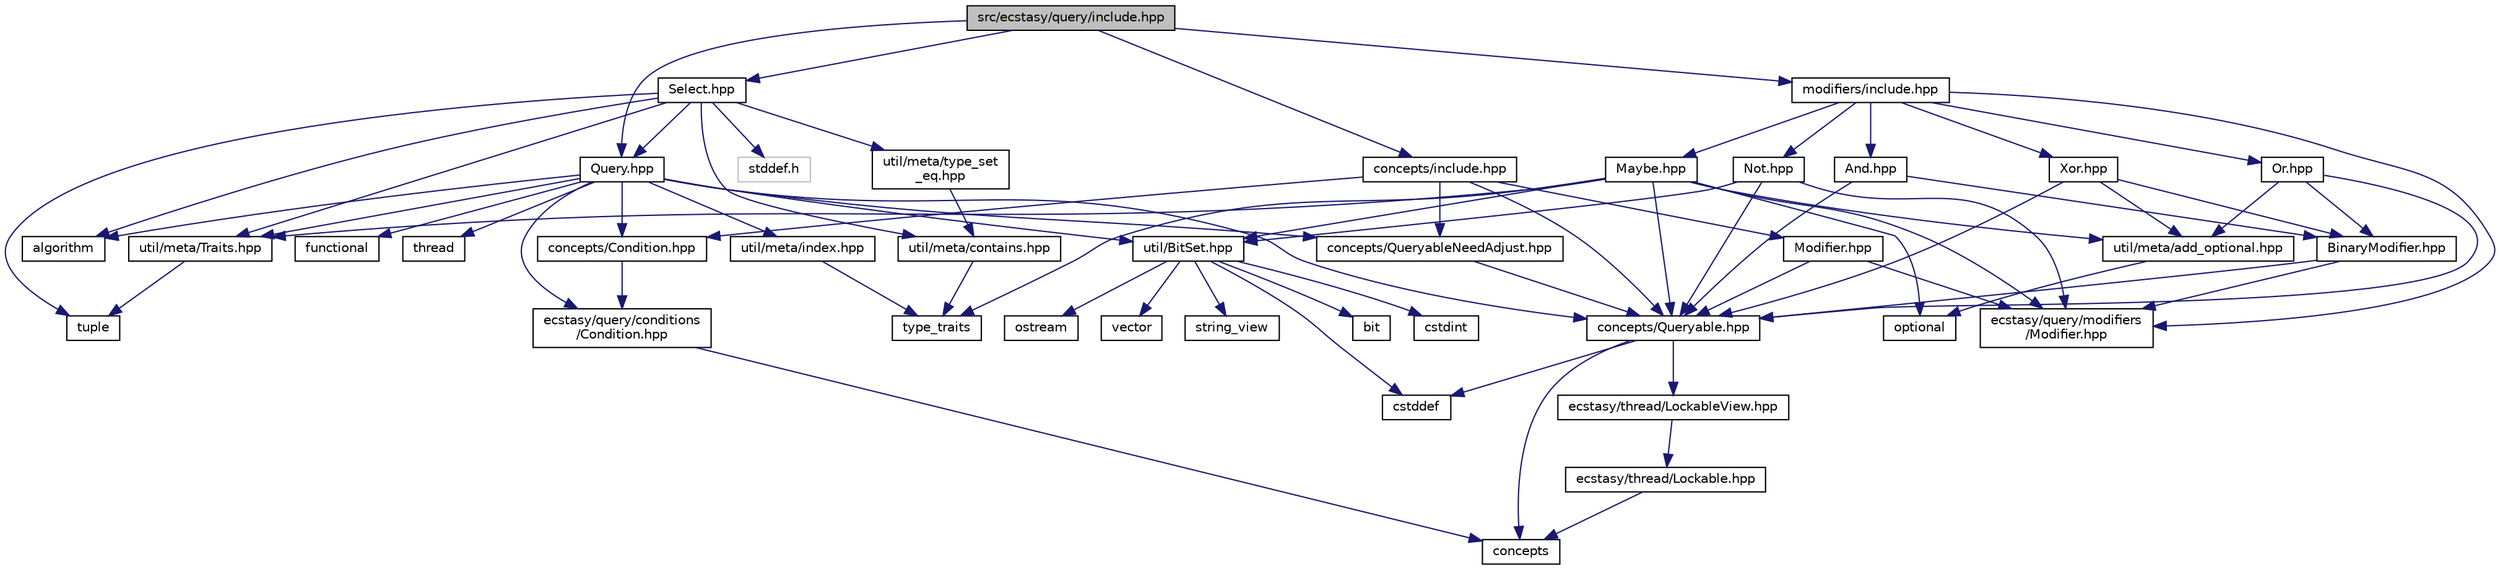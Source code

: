 digraph "src/ecstasy/query/include.hpp"
{
 // LATEX_PDF_SIZE
  edge [fontname="Helvetica",fontsize="10",labelfontname="Helvetica",labelfontsize="10"];
  node [fontname="Helvetica",fontsize="10",shape=record];
  Node1 [label="src/ecstasy/query/include.hpp",height=0.2,width=0.4,color="black", fillcolor="grey75", style="filled", fontcolor="black",tooltip=" "];
  Node1 -> Node2 [color="midnightblue",fontsize="10",style="solid",fontname="Helvetica"];
  Node2 [label="Query.hpp",height=0.2,width=0.4,color="black", fillcolor="white", style="filled",URL="$_query_8hpp.html",tooltip=" "];
  Node2 -> Node3 [color="midnightblue",fontsize="10",style="solid",fontname="Helvetica"];
  Node3 [label="algorithm",height=0.2,width=0.4,color="black", fillcolor="white", style="filled",URL="/home/runner/work/ecstasy/ecstasy/doc/external/cppreference-doxygen-web.tag.xml$cpp/header/algorithm.html",tooltip=" "];
  Node2 -> Node4 [color="midnightblue",fontsize="10",style="solid",fontname="Helvetica"];
  Node4 [label="functional",height=0.2,width=0.4,color="black", fillcolor="white", style="filled",URL="/home/runner/work/ecstasy/ecstasy/doc/external/cppreference-doxygen-web.tag.xml$cpp/header/functional.html",tooltip=" "];
  Node2 -> Node5 [color="midnightblue",fontsize="10",style="solid",fontname="Helvetica"];
  Node5 [label="thread",height=0.2,width=0.4,color="black", fillcolor="white", style="filled",URL="/home/runner/work/ecstasy/ecstasy/doc/external/cppreference-doxygen-web.tag.xml$cpp/header/thread.html",tooltip=" "];
  Node2 -> Node6 [color="midnightblue",fontsize="10",style="solid",fontname="Helvetica"];
  Node6 [label="concepts/Condition.hpp",height=0.2,width=0.4,color="black", fillcolor="white", style="filled",URL="$concepts_2_condition_8hpp.html",tooltip=" "];
  Node6 -> Node7 [color="midnightblue",fontsize="10",style="solid",fontname="Helvetica"];
  Node7 [label="ecstasy/query/conditions\l/Condition.hpp",height=0.2,width=0.4,color="black", fillcolor="white", style="filled",URL="$conditions_2_condition_8hpp.html",tooltip=" "];
  Node7 -> Node8 [color="midnightblue",fontsize="10",style="solid",fontname="Helvetica"];
  Node8 [label="concepts",height=0.2,width=0.4,color="black", fillcolor="white", style="filled",URL="/home/runner/work/ecstasy/ecstasy/doc/external/cppreference-doxygen-web.tag.xml$cpp/header/concepts.html",tooltip=" "];
  Node2 -> Node9 [color="midnightblue",fontsize="10",style="solid",fontname="Helvetica"];
  Node9 [label="concepts/Queryable.hpp",height=0.2,width=0.4,color="black", fillcolor="white", style="filled",URL="$_queryable_8hpp.html",tooltip=" "];
  Node9 -> Node8 [color="midnightblue",fontsize="10",style="solid",fontname="Helvetica"];
  Node9 -> Node10 [color="midnightblue",fontsize="10",style="solid",fontname="Helvetica"];
  Node10 [label="cstddef",height=0.2,width=0.4,color="black", fillcolor="white", style="filled",URL="/home/runner/work/ecstasy/ecstasy/doc/external/cppreference-doxygen-web.tag.xml$cpp/header/cstddef.html",tooltip=" "];
  Node9 -> Node11 [color="midnightblue",fontsize="10",style="solid",fontname="Helvetica"];
  Node11 [label="ecstasy/thread/LockableView.hpp",height=0.2,width=0.4,color="black", fillcolor="white", style="filled",URL="$_lockable_view_8hpp.html",tooltip=" "];
  Node11 -> Node12 [color="midnightblue",fontsize="10",style="solid",fontname="Helvetica"];
  Node12 [label="ecstasy/thread/Lockable.hpp",height=0.2,width=0.4,color="black", fillcolor="white", style="filled",URL="$_lockable_8hpp.html",tooltip=" "];
  Node12 -> Node8 [color="midnightblue",fontsize="10",style="solid",fontname="Helvetica"];
  Node2 -> Node13 [color="midnightblue",fontsize="10",style="solid",fontname="Helvetica"];
  Node13 [label="concepts/QueryableNeedAdjust.hpp",height=0.2,width=0.4,color="black", fillcolor="white", style="filled",URL="$_queryable_need_adjust_8hpp.html",tooltip=" "];
  Node13 -> Node9 [color="midnightblue",fontsize="10",style="solid",fontname="Helvetica"];
  Node2 -> Node7 [color="midnightblue",fontsize="10",style="solid",fontname="Helvetica"];
  Node2 -> Node14 [color="midnightblue",fontsize="10",style="solid",fontname="Helvetica"];
  Node14 [label="util/BitSet.hpp",height=0.2,width=0.4,color="black", fillcolor="white", style="filled",URL="$_bit_set_8hpp.html",tooltip=" "];
  Node14 -> Node15 [color="midnightblue",fontsize="10",style="solid",fontname="Helvetica"];
  Node15 [label="bit",height=0.2,width=0.4,color="black", fillcolor="white", style="filled",URL="/home/runner/work/ecstasy/ecstasy/doc/external/cppreference-doxygen-web.tag.xml$cpp/header/bit.html",tooltip=" "];
  Node14 -> Node10 [color="midnightblue",fontsize="10",style="solid",fontname="Helvetica"];
  Node14 -> Node16 [color="midnightblue",fontsize="10",style="solid",fontname="Helvetica"];
  Node16 [label="cstdint",height=0.2,width=0.4,color="black", fillcolor="white", style="filled",URL="/home/runner/work/ecstasy/ecstasy/doc/external/cppreference-doxygen-web.tag.xml$cpp/header/cstdint.html",tooltip=" "];
  Node14 -> Node17 [color="midnightblue",fontsize="10",style="solid",fontname="Helvetica"];
  Node17 [label="ostream",height=0.2,width=0.4,color="black", fillcolor="white", style="filled",URL="/home/runner/work/ecstasy/ecstasy/doc/external/cppreference-doxygen-web.tag.xml$cpp/header/ostream.html",tooltip=" "];
  Node14 -> Node18 [color="midnightblue",fontsize="10",style="solid",fontname="Helvetica"];
  Node18 [label="vector",height=0.2,width=0.4,color="black", fillcolor="white", style="filled",URL="/home/runner/work/ecstasy/ecstasy/doc/external/cppreference-doxygen-web.tag.xml$cpp/header/vector.html",tooltip=" "];
  Node14 -> Node19 [color="midnightblue",fontsize="10",style="solid",fontname="Helvetica"];
  Node19 [label="string_view",height=0.2,width=0.4,color="black", fillcolor="white", style="filled",URL="/home/runner/work/ecstasy/ecstasy/doc/external/cppreference-doxygen-web.tag.xml$cpp/header/string_view.html",tooltip=" "];
  Node2 -> Node20 [color="midnightblue",fontsize="10",style="solid",fontname="Helvetica"];
  Node20 [label="util/meta/Traits.hpp",height=0.2,width=0.4,color="black", fillcolor="white", style="filled",URL="$_traits_8hpp.html",tooltip=" "];
  Node20 -> Node21 [color="midnightblue",fontsize="10",style="solid",fontname="Helvetica"];
  Node21 [label="tuple",height=0.2,width=0.4,color="black", fillcolor="white", style="filled",URL="/home/runner/work/ecstasy/ecstasy/doc/external/cppreference-doxygen-web.tag.xml$cpp/header/tuple.html",tooltip=" "];
  Node2 -> Node22 [color="midnightblue",fontsize="10",style="solid",fontname="Helvetica"];
  Node22 [label="util/meta/index.hpp",height=0.2,width=0.4,color="black", fillcolor="white", style="filled",URL="$index_8hpp.html",tooltip=" "];
  Node22 -> Node23 [color="midnightblue",fontsize="10",style="solid",fontname="Helvetica"];
  Node23 [label="type_traits",height=0.2,width=0.4,color="black", fillcolor="white", style="filled",URL="/home/runner/work/ecstasy/ecstasy/doc/external/cppreference-doxygen-web.tag.xml$cpp/header/type_traits.html",tooltip=" "];
  Node1 -> Node24 [color="midnightblue",fontsize="10",style="solid",fontname="Helvetica"];
  Node24 [label="Select.hpp",height=0.2,width=0.4,color="black", fillcolor="white", style="filled",URL="$_select_8hpp.html",tooltip=" "];
  Node24 -> Node3 [color="midnightblue",fontsize="10",style="solid",fontname="Helvetica"];
  Node24 -> Node25 [color="midnightblue",fontsize="10",style="solid",fontname="Helvetica"];
  Node25 [label="stddef.h",height=0.2,width=0.4,color="grey75", fillcolor="white", style="filled",tooltip=" "];
  Node24 -> Node21 [color="midnightblue",fontsize="10",style="solid",fontname="Helvetica"];
  Node24 -> Node2 [color="midnightblue",fontsize="10",style="solid",fontname="Helvetica"];
  Node24 -> Node20 [color="midnightblue",fontsize="10",style="solid",fontname="Helvetica"];
  Node24 -> Node26 [color="midnightblue",fontsize="10",style="solid",fontname="Helvetica"];
  Node26 [label="util/meta/contains.hpp",height=0.2,width=0.4,color="black", fillcolor="white", style="filled",URL="$contains_8hpp.html",tooltip=" "];
  Node26 -> Node23 [color="midnightblue",fontsize="10",style="solid",fontname="Helvetica"];
  Node24 -> Node27 [color="midnightblue",fontsize="10",style="solid",fontname="Helvetica"];
  Node27 [label="util/meta/type_set\l_eq.hpp",height=0.2,width=0.4,color="black", fillcolor="white", style="filled",URL="$type__set__eq_8hpp.html",tooltip=" "];
  Node27 -> Node26 [color="midnightblue",fontsize="10",style="solid",fontname="Helvetica"];
  Node1 -> Node28 [color="midnightblue",fontsize="10",style="solid",fontname="Helvetica"];
  Node28 [label="concepts/include.hpp",height=0.2,width=0.4,color="black", fillcolor="white", style="filled",URL="$query_2concepts_2include_8hpp.html",tooltip=" "];
  Node28 -> Node6 [color="midnightblue",fontsize="10",style="solid",fontname="Helvetica"];
  Node28 -> Node29 [color="midnightblue",fontsize="10",style="solid",fontname="Helvetica"];
  Node29 [label="Modifier.hpp",height=0.2,width=0.4,color="black", fillcolor="white", style="filled",URL="$concepts_2_modifier_8hpp.html",tooltip=" "];
  Node29 -> Node9 [color="midnightblue",fontsize="10",style="solid",fontname="Helvetica"];
  Node29 -> Node30 [color="midnightblue",fontsize="10",style="solid",fontname="Helvetica"];
  Node30 [label="ecstasy/query/modifiers\l/Modifier.hpp",height=0.2,width=0.4,color="black", fillcolor="white", style="filled",URL="$modifiers_2_modifier_8hpp.html",tooltip=" "];
  Node28 -> Node9 [color="midnightblue",fontsize="10",style="solid",fontname="Helvetica"];
  Node28 -> Node13 [color="midnightblue",fontsize="10",style="solid",fontname="Helvetica"];
  Node1 -> Node31 [color="midnightblue",fontsize="10",style="solid",fontname="Helvetica"];
  Node31 [label="modifiers/include.hpp",height=0.2,width=0.4,color="black", fillcolor="white", style="filled",URL="$query_2modifiers_2include_8hpp.html",tooltip=" "];
  Node31 -> Node32 [color="midnightblue",fontsize="10",style="solid",fontname="Helvetica"];
  Node32 [label="And.hpp",height=0.2,width=0.4,color="black", fillcolor="white", style="filled",URL="$query_2modifiers_2_and_8hpp.html",tooltip=" "];
  Node32 -> Node33 [color="midnightblue",fontsize="10",style="solid",fontname="Helvetica"];
  Node33 [label="BinaryModifier.hpp",height=0.2,width=0.4,color="black", fillcolor="white", style="filled",URL="$_binary_modifier_8hpp.html",tooltip=" "];
  Node33 -> Node30 [color="midnightblue",fontsize="10",style="solid",fontname="Helvetica"];
  Node33 -> Node9 [color="midnightblue",fontsize="10",style="solid",fontname="Helvetica"];
  Node32 -> Node9 [color="midnightblue",fontsize="10",style="solid",fontname="Helvetica"];
  Node31 -> Node34 [color="midnightblue",fontsize="10",style="solid",fontname="Helvetica"];
  Node34 [label="Maybe.hpp",height=0.2,width=0.4,color="black", fillcolor="white", style="filled",URL="$query_2modifiers_2_maybe_8hpp.html",tooltip=" "];
  Node34 -> Node35 [color="midnightblue",fontsize="10",style="solid",fontname="Helvetica"];
  Node35 [label="optional",height=0.2,width=0.4,color="black", fillcolor="white", style="filled",URL="/home/runner/work/ecstasy/ecstasy/doc/external/cppreference-doxygen-web.tag.xml$cpp/header/optional.html",tooltip=" "];
  Node34 -> Node23 [color="midnightblue",fontsize="10",style="solid",fontname="Helvetica"];
  Node34 -> Node30 [color="midnightblue",fontsize="10",style="solid",fontname="Helvetica"];
  Node34 -> Node9 [color="midnightblue",fontsize="10",style="solid",fontname="Helvetica"];
  Node34 -> Node14 [color="midnightblue",fontsize="10",style="solid",fontname="Helvetica"];
  Node34 -> Node20 [color="midnightblue",fontsize="10",style="solid",fontname="Helvetica"];
  Node34 -> Node36 [color="midnightblue",fontsize="10",style="solid",fontname="Helvetica"];
  Node36 [label="util/meta/add_optional.hpp",height=0.2,width=0.4,color="black", fillcolor="white", style="filled",URL="$add__optional_8hpp.html",tooltip=" "];
  Node36 -> Node35 [color="midnightblue",fontsize="10",style="solid",fontname="Helvetica"];
  Node31 -> Node30 [color="midnightblue",fontsize="10",style="solid",fontname="Helvetica"];
  Node31 -> Node37 [color="midnightblue",fontsize="10",style="solid",fontname="Helvetica"];
  Node37 [label="Not.hpp",height=0.2,width=0.4,color="black", fillcolor="white", style="filled",URL="$query_2modifiers_2_not_8hpp.html",tooltip=" "];
  Node37 -> Node30 [color="midnightblue",fontsize="10",style="solid",fontname="Helvetica"];
  Node37 -> Node9 [color="midnightblue",fontsize="10",style="solid",fontname="Helvetica"];
  Node37 -> Node14 [color="midnightblue",fontsize="10",style="solid",fontname="Helvetica"];
  Node31 -> Node38 [color="midnightblue",fontsize="10",style="solid",fontname="Helvetica"];
  Node38 [label="Or.hpp",height=0.2,width=0.4,color="black", fillcolor="white", style="filled",URL="$query_2modifiers_2_or_8hpp.html",tooltip=" "];
  Node38 -> Node33 [color="midnightblue",fontsize="10",style="solid",fontname="Helvetica"];
  Node38 -> Node9 [color="midnightblue",fontsize="10",style="solid",fontname="Helvetica"];
  Node38 -> Node36 [color="midnightblue",fontsize="10",style="solid",fontname="Helvetica"];
  Node31 -> Node39 [color="midnightblue",fontsize="10",style="solid",fontname="Helvetica"];
  Node39 [label="Xor.hpp",height=0.2,width=0.4,color="black", fillcolor="white", style="filled",URL="$query_2modifiers_2_xor_8hpp.html",tooltip=" "];
  Node39 -> Node33 [color="midnightblue",fontsize="10",style="solid",fontname="Helvetica"];
  Node39 -> Node9 [color="midnightblue",fontsize="10",style="solid",fontname="Helvetica"];
  Node39 -> Node36 [color="midnightblue",fontsize="10",style="solid",fontname="Helvetica"];
}

